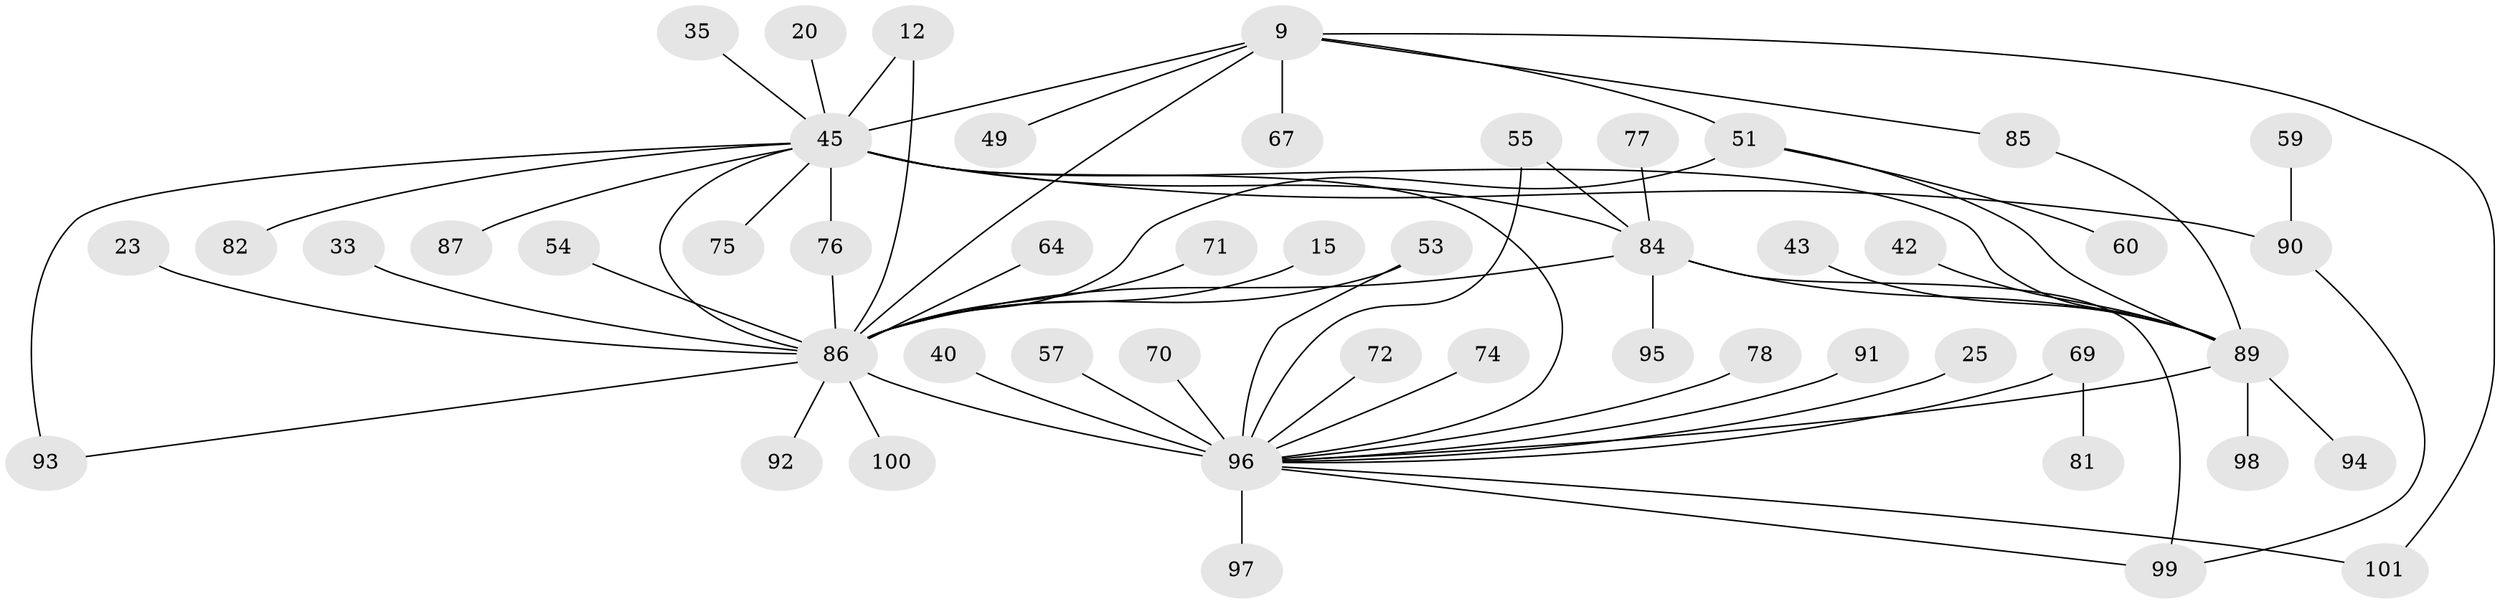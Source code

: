 // original degree distribution, {7: 0.019801980198019802, 21: 0.009900990099009901, 2: 0.13861386138613863, 5: 0.0297029702970297, 15: 0.009900990099009901, 6: 0.039603960396039604, 3: 0.2079207920792079, 22: 0.009900990099009901, 10: 0.019801980198019802, 11: 0.009900990099009901, 4: 0.04950495049504951, 1: 0.44554455445544555, 12: 0.009900990099009901}
// Generated by graph-tools (version 1.1) at 2025/48/03/09/25 04:48:44]
// undirected, 50 vertices, 65 edges
graph export_dot {
graph [start="1"]
  node [color=gray90,style=filled];
  9;
  12;
  15;
  20;
  23;
  25;
  33;
  35;
  40;
  42;
  43;
  45 [super="+26+8"];
  49;
  51 [super="+24"];
  53;
  54 [super="+48"];
  55 [super="+28"];
  57;
  59;
  60;
  64;
  67 [super="+21"];
  69;
  70 [super="+61"];
  71 [super="+31"];
  72;
  74;
  75;
  76 [super="+41"];
  77;
  78;
  81;
  82;
  84 [super="+39+10+3"];
  85 [super="+66"];
  86 [super="+58+18+83"];
  87 [super="+56"];
  89 [super="+68+17"];
  90 [super="+13"];
  91;
  92;
  93 [super="+50"];
  94;
  95;
  96 [super="+30+62+52"];
  97;
  98;
  99 [super="+63+88"];
  100;
  101;
  9 -- 49;
  9 -- 51 [weight=2];
  9 -- 101;
  9 -- 45 [weight=2];
  9 -- 67;
  9 -- 85;
  9 -- 86;
  12 -- 45 [weight=2];
  12 -- 86;
  15 -- 86;
  20 -- 45;
  23 -- 86;
  25 -- 96;
  33 -- 86;
  35 -- 45;
  40 -- 96;
  42 -- 89;
  43 -- 89;
  45 -- 75;
  45 -- 82;
  45 -- 90 [weight=2];
  45 -- 93 [weight=2];
  45 -- 86 [weight=4];
  45 -- 89 [weight=4];
  45 -- 84;
  45 -- 76;
  45 -- 87;
  45 -- 96 [weight=2];
  51 -- 60;
  51 -- 89;
  51 -- 86;
  53 -- 96 [weight=4];
  53 -- 86;
  54 -- 86;
  55 -- 84;
  55 -- 96;
  57 -- 96;
  59 -- 90;
  64 -- 86;
  69 -- 81;
  69 -- 96 [weight=2];
  70 -- 96;
  71 -- 86;
  72 -- 96;
  74 -- 96;
  76 -- 86;
  77 -- 84;
  78 -- 96;
  84 -- 95;
  84 -- 89 [weight=3];
  84 -- 99;
  84 -- 86 [weight=4];
  85 -- 89;
  86 -- 96 [weight=11];
  86 -- 100;
  86 -- 92;
  86 -- 93;
  89 -- 96 [weight=2];
  89 -- 98;
  89 -- 94;
  90 -- 99;
  91 -- 96;
  96 -- 97;
  96 -- 99;
  96 -- 101;
}
